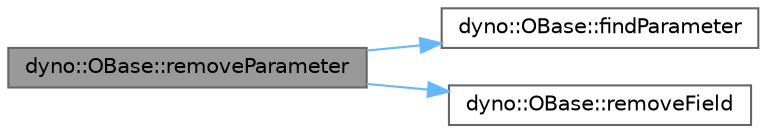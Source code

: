 digraph "dyno::OBase::removeParameter"
{
 // LATEX_PDF_SIZE
  bgcolor="transparent";
  edge [fontname=Helvetica,fontsize=10,labelfontname=Helvetica,labelfontsize=10];
  node [fontname=Helvetica,fontsize=10,shape=box,height=0.2,width=0.4];
  rankdir="LR";
  Node1 [id="Node000001",label="dyno::OBase::removeParameter",height=0.2,width=0.4,color="gray40", fillcolor="grey60", style="filled", fontcolor="black",tooltip=" "];
  Node1 -> Node2 [id="edge1_Node000001_Node000002",color="steelblue1",style="solid",tooltip=" "];
  Node2 [id="Node000002",label="dyno::OBase::findParameter",height=0.2,width=0.4,color="grey40", fillcolor="white", style="filled",URL="$classdyno_1_1_o_base.html#a71d077168c9c9f7ee0a615d2c5bb2913",tooltip=" "];
  Node1 -> Node3 [id="edge2_Node000001_Node000003",color="steelblue1",style="solid",tooltip=" "];
  Node3 [id="Node000003",label="dyno::OBase::removeField",height=0.2,width=0.4,color="grey40", fillcolor="white", style="filled",URL="$classdyno_1_1_o_base.html#afb86e4658a8e9337a76f97df049801c7",tooltip="Remove a field by its pointer."];
}
